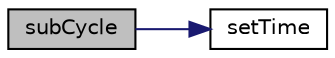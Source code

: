 digraph "subCycle"
{
  bgcolor="transparent";
  edge [fontname="Helvetica",fontsize="10",labelfontname="Helvetica",labelfontsize="10"];
  node [fontname="Helvetica",fontsize="10",shape=record];
  rankdir="LR";
  Node32235 [label="subCycle",height=0.2,width=0.4,color="black", fillcolor="grey75", style="filled", fontcolor="black"];
  Node32235 -> Node32236 [color="midnightblue",fontsize="10",style="solid",fontname="Helvetica"];
  Node32236 [label="setTime",height=0.2,width=0.4,color="black",URL="$a19868.html#a816df966b520a602e15efe7f91d6110a"];
}
